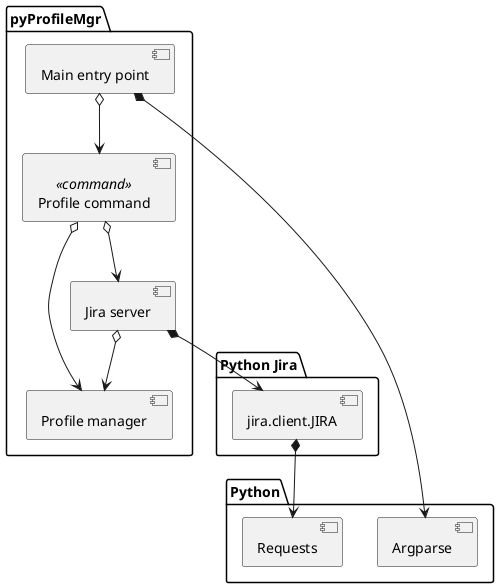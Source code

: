 @startuml ArchitectureDiagram

package "pyProfileMgr" {
  component "Main entry point" as main
  component "Jira server" as jira_server
  component "Profile command" <<command>> as cmd_profile
  component "Profile manager" as profile_mgr
}

package "Python Jira" {
  component "jira.client.JIRA" as jira
}

package "Python" as python {
  component "Argparse" as argparse
  component "Requests" as requests
}

main o--> cmd_profile
cmd_profile o--> jira_server
cmd_profile o--> profile_mgr
jira_server o--> profile_mgr
main *--> argparse

jira_server *--> jira
jira *--> requests

@enduml
